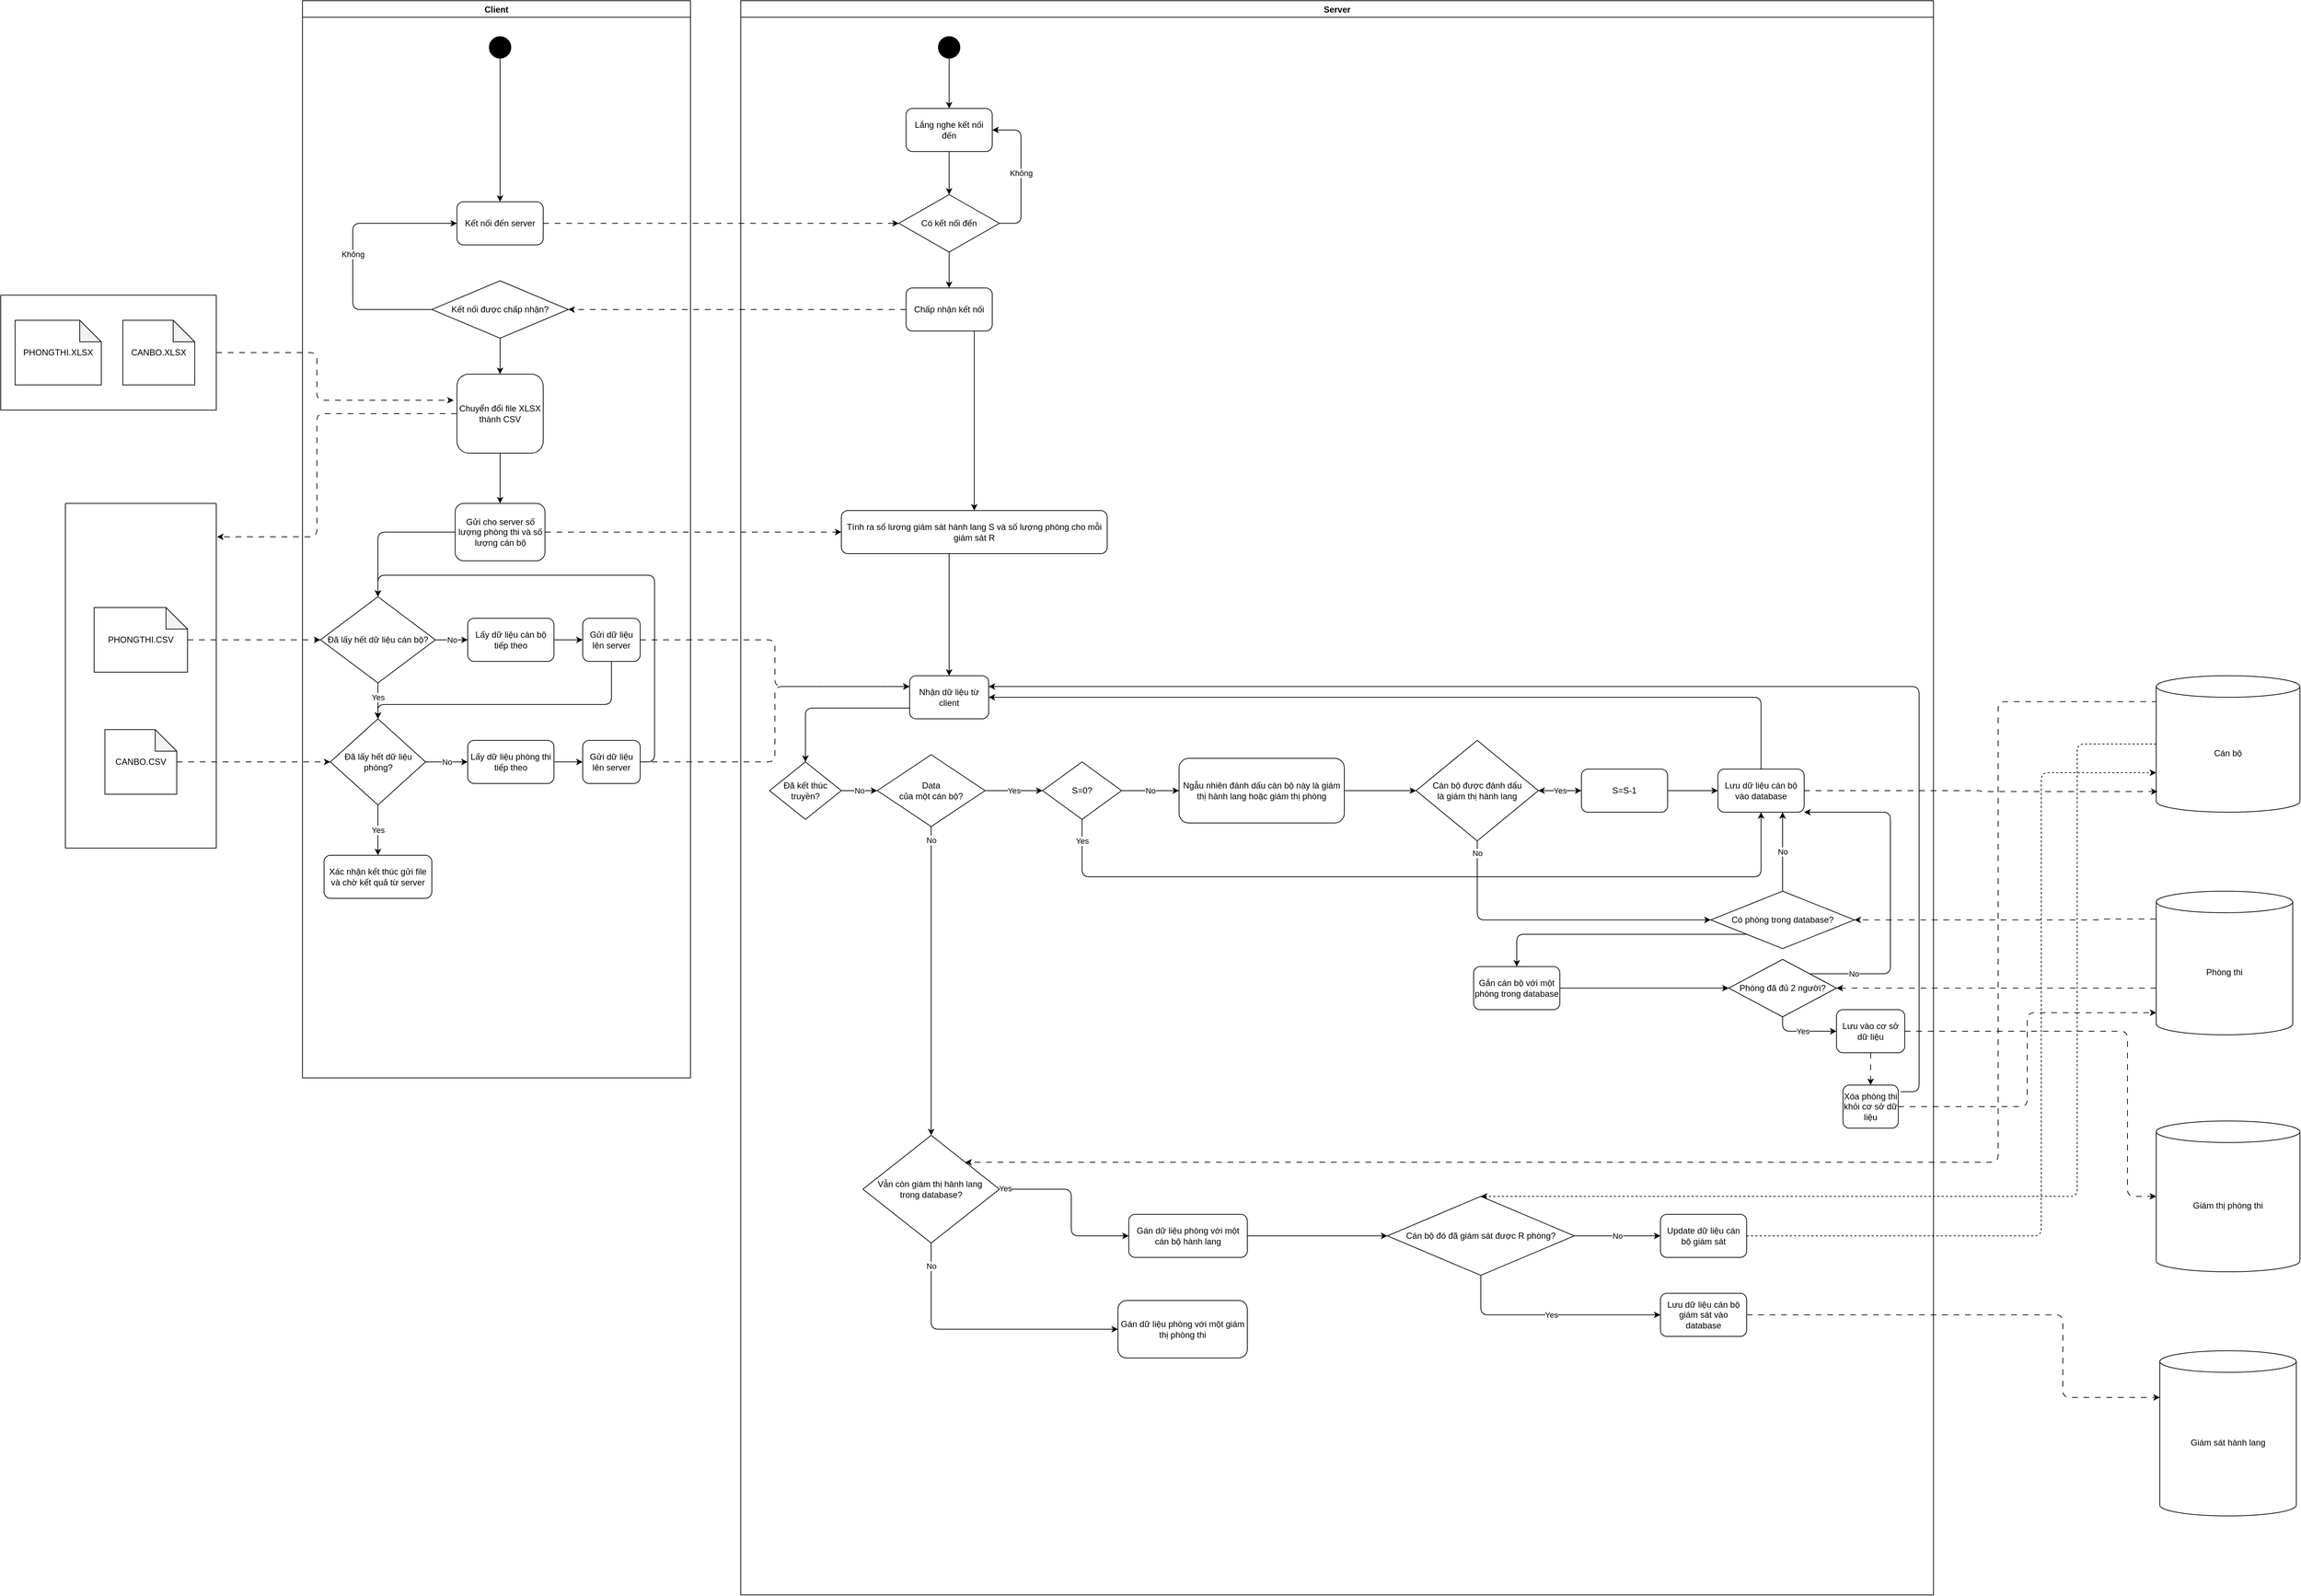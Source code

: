 <mxfile>
    <diagram id="2xVucQChN6g5gajmQN6g" name="Page-1">
        <mxGraphModel dx="2876" dy="1334" grid="1" gridSize="10" guides="1" tooltips="1" connect="1" arrows="1" fold="1" page="0" pageScale="1" pageWidth="850" pageHeight="1100" background="none" math="0" shadow="0">
            <root>
                <mxCell id="0"/>
                <mxCell id="1" parent="0"/>
                <mxCell id="4" value="Client" style="swimlane;movable=1;resizable=1;rotatable=1;deletable=1;editable=1;connectable=1;" parent="1" vertex="1">
                    <mxGeometry x="-80" y="60" width="540" height="1500" as="geometry"/>
                </mxCell>
                <mxCell id="16" style="edgeStyle=elbowEdgeStyle;html=1;entryX=0.5;entryY=0;entryDx=0;entryDy=0;" parent="4" source="7" target="14" edge="1">
                    <mxGeometry relative="1" as="geometry"/>
                </mxCell>
                <mxCell id="7" value="" style="ellipse;fillColor=strokeColor;" parent="4" vertex="1">
                    <mxGeometry x="260" y="50" width="30" height="30" as="geometry"/>
                </mxCell>
                <mxCell id="14" value="Kết nối đến server" style="rounded=1;whiteSpace=wrap;html=1;" parent="4" vertex="1">
                    <mxGeometry x="215" y="280" width="120" height="60" as="geometry"/>
                </mxCell>
                <mxCell id="20" value="Không" style="edgeStyle=elbowEdgeStyle;html=1;entryX=0;entryY=0.5;entryDx=0;entryDy=0;exitX=0;exitY=0.5;exitDx=0;exitDy=0;" parent="4" source="19" target="14" edge="1">
                    <mxGeometry relative="1" as="geometry">
                        <Array as="points">
                            <mxPoint x="70" y="370"/>
                        </Array>
                    </mxGeometry>
                </mxCell>
                <mxCell id="25" style="edgeStyle=none;html=1;entryX=0.5;entryY=0;entryDx=0;entryDy=0;" parent="4" source="19" target="24" edge="1">
                    <mxGeometry relative="1" as="geometry"/>
                </mxCell>
                <mxCell id="19" value="Kết nối được chấp nhận?" style="rhombus;whiteSpace=wrap;html=1;" parent="4" vertex="1">
                    <mxGeometry x="180" y="390" width="190" height="80" as="geometry"/>
                </mxCell>
                <mxCell id="34" style="edgeStyle=elbowEdgeStyle;html=1;entryX=0.5;entryY=0;entryDx=0;entryDy=0;" parent="4" source="24" target="33" edge="1">
                    <mxGeometry relative="1" as="geometry"/>
                </mxCell>
                <mxCell id="24" value="Chuyển đổi file XLSX thành CSV" style="rounded=1;whiteSpace=wrap;html=1;" parent="4" vertex="1">
                    <mxGeometry x="215" y="520" width="120" height="110" as="geometry"/>
                </mxCell>
                <mxCell id="41" style="edgeStyle=elbowEdgeStyle;html=1;entryX=0.5;entryY=0;entryDx=0;entryDy=0;" parent="4" source="33" target="40" edge="1">
                    <mxGeometry relative="1" as="geometry">
                        <Array as="points">
                            <mxPoint x="105" y="740"/>
                        </Array>
                    </mxGeometry>
                </mxCell>
                <mxCell id="33" value="Gửi cho server số lượng phòng thi và số lượng cán bộ" style="rounded=1;whiteSpace=wrap;html=1;" parent="4" vertex="1">
                    <mxGeometry x="212.5" y="700" width="125" height="80" as="geometry"/>
                </mxCell>
                <mxCell id="45" value="Yes" style="edgeStyle=elbowEdgeStyle;html=1;entryX=0.5;entryY=0;entryDx=0;entryDy=0;" parent="4" source="40" target="42" edge="1">
                    <mxGeometry x="-0.2" relative="1" as="geometry">
                        <mxPoint as="offset"/>
                    </mxGeometry>
                </mxCell>
                <mxCell id="51" value="No" style="edgeStyle=elbowEdgeStyle;html=1;entryX=0;entryY=0.5;entryDx=0;entryDy=0;" parent="4" source="40" target="49" edge="1">
                    <mxGeometry relative="1" as="geometry"/>
                </mxCell>
                <mxCell id="40" value="Đã lấy hết dữ liệu cán bộ?" style="rhombus;whiteSpace=wrap;html=1;" parent="4" vertex="1">
                    <mxGeometry x="25" y="830" width="160" height="120" as="geometry"/>
                </mxCell>
                <mxCell id="46" value="Yes" style="edgeStyle=elbowEdgeStyle;html=1;" parent="4" source="42" target="43" edge="1">
                    <mxGeometry relative="1" as="geometry"/>
                </mxCell>
                <mxCell id="52" value="No" style="edgeStyle=elbowEdgeStyle;html=1;entryX=0;entryY=0.5;entryDx=0;entryDy=0;" parent="4" source="42" target="50" edge="1">
                    <mxGeometry relative="1" as="geometry"/>
                </mxCell>
                <mxCell id="42" value="Đã lấy hết dữ liệu phòng?" style="rhombus;whiteSpace=wrap;html=1;" parent="4" vertex="1">
                    <mxGeometry x="38.75" y="1000" width="132.5" height="120" as="geometry"/>
                </mxCell>
                <mxCell id="43" value="Xác nhận kết thúc gửi file và chờ kết quả từ server" style="rounded=1;whiteSpace=wrap;html=1;" parent="4" vertex="1">
                    <mxGeometry x="30" y="1190" width="150" height="60" as="geometry"/>
                </mxCell>
                <mxCell id="55" style="edgeStyle=elbowEdgeStyle;html=1;entryX=0;entryY=0.5;entryDx=0;entryDy=0;" parent="4" source="49" target="54" edge="1">
                    <mxGeometry relative="1" as="geometry"/>
                </mxCell>
                <mxCell id="49" value="Lấy dữ liệu cán bộ tiếp theo" style="rounded=1;whiteSpace=wrap;html=1;" parent="4" vertex="1">
                    <mxGeometry x="230" y="860" width="120" height="60" as="geometry"/>
                </mxCell>
                <mxCell id="56" style="edgeStyle=elbowEdgeStyle;html=1;" parent="4" source="50" target="53" edge="1">
                    <mxGeometry relative="1" as="geometry"/>
                </mxCell>
                <mxCell id="50" value="Lấy dữ liệu phòng thi tiếp theo" style="rounded=1;whiteSpace=wrap;html=1;" parent="4" vertex="1">
                    <mxGeometry x="230" y="1030" width="120" height="60" as="geometry"/>
                </mxCell>
                <mxCell id="61" style="edgeStyle=orthogonalEdgeStyle;html=1;entryX=0.5;entryY=0;entryDx=0;entryDy=0;" parent="4" source="53" target="40" edge="1">
                    <mxGeometry relative="1" as="geometry">
                        <Array as="points">
                            <mxPoint x="490" y="1060"/>
                            <mxPoint x="490" y="800"/>
                            <mxPoint x="105" y="800"/>
                        </Array>
                    </mxGeometry>
                </mxCell>
                <mxCell id="53" value="Gửi dữ liệu lên server" style="rounded=1;whiteSpace=wrap;html=1;" parent="4" vertex="1">
                    <mxGeometry x="390" y="1030" width="80" height="60" as="geometry"/>
                </mxCell>
                <mxCell id="60" style="edgeStyle=orthogonalEdgeStyle;html=1;entryX=0.5;entryY=0;entryDx=0;entryDy=0;" parent="4" source="54" target="42" edge="1">
                    <mxGeometry relative="1" as="geometry">
                        <Array as="points">
                            <mxPoint x="430" y="980"/>
                            <mxPoint x="105" y="980"/>
                        </Array>
                    </mxGeometry>
                </mxCell>
                <mxCell id="54" value="Gửi dữ liệu lên server" style="rounded=1;whiteSpace=wrap;html=1;" parent="4" vertex="1">
                    <mxGeometry x="390" y="860" width="80" height="60" as="geometry"/>
                </mxCell>
                <mxCell id="5" value="Server" style="swimlane;movable=1;resizable=1;rotatable=1;deletable=1;editable=1;connectable=1;" parent="1" vertex="1">
                    <mxGeometry x="530" y="60" width="1660" height="2220" as="geometry"/>
                </mxCell>
                <mxCell id="11" style="edgeStyle=none;html=1;" parent="5" source="8" target="9" edge="1">
                    <mxGeometry relative="1" as="geometry"/>
                </mxCell>
                <mxCell id="8" value="" style="ellipse;fillColor=strokeColor;" parent="5" vertex="1">
                    <mxGeometry x="275" y="50" width="30" height="30" as="geometry"/>
                </mxCell>
                <mxCell id="12" style="edgeStyle=none;html=1;entryX=0.5;entryY=0;entryDx=0;entryDy=0;" parent="5" source="9" target="10" edge="1">
                    <mxGeometry relative="1" as="geometry"/>
                </mxCell>
                <mxCell id="9" value="Lắng nghe kết nối đến" style="rounded=1;whiteSpace=wrap;html=1;" parent="5" vertex="1">
                    <mxGeometry x="230" y="150" width="120" height="60" as="geometry"/>
                </mxCell>
                <mxCell id="13" value="Không" style="edgeStyle=elbowEdgeStyle;html=1;entryX=1;entryY=0.5;entryDx=0;entryDy=0;exitX=1;exitY=0.5;exitDx=0;exitDy=0;" parent="5" source="10" target="9" edge="1">
                    <mxGeometry relative="1" as="geometry">
                        <Array as="points">
                            <mxPoint x="390" y="250"/>
                        </Array>
                    </mxGeometry>
                </mxCell>
                <mxCell id="18" style="edgeStyle=elbowEdgeStyle;html=1;" parent="5" source="10" target="17" edge="1">
                    <mxGeometry relative="1" as="geometry"/>
                </mxCell>
                <mxCell id="10" value="Có kết nối đến" style="rhombus;whiteSpace=wrap;html=1;" parent="5" vertex="1">
                    <mxGeometry x="220" y="270" width="140" height="80" as="geometry"/>
                </mxCell>
                <mxCell id="37" style="edgeStyle=elbowEdgeStyle;html=1;entryX=0.5;entryY=0;entryDx=0;entryDy=0;" parent="5" source="17" target="35" edge="1">
                    <mxGeometry relative="1" as="geometry">
                        <Array as="points">
                            <mxPoint x="325" y="580"/>
                        </Array>
                    </mxGeometry>
                </mxCell>
                <mxCell id="17" value="Chấp nhận kết nối" style="rounded=1;whiteSpace=wrap;html=1;" parent="5" vertex="1">
                    <mxGeometry x="230" y="400" width="120" height="60" as="geometry"/>
                </mxCell>
                <mxCell id="67" style="edgeStyle=elbowEdgeStyle;html=1;entryX=0.5;entryY=0;entryDx=0;entryDy=0;" parent="5" source="35" target="66" edge="1">
                    <mxGeometry relative="1" as="geometry"/>
                </mxCell>
                <mxCell id="35" value="Tính ra số lượng giám sát hành lang S và số lượng phòng cho mỗi giám sát R" style="rounded=1;whiteSpace=wrap;html=1;" parent="5" vertex="1">
                    <mxGeometry x="140" y="710" width="370" height="60" as="geometry"/>
                </mxCell>
                <mxCell id="92" style="edgeStyle=elbowEdgeStyle;html=1;entryX=0.5;entryY=0;entryDx=0;entryDy=0;exitX=0;exitY=0.75;exitDx=0;exitDy=0;" edge="1" parent="5" source="66" target="91">
                    <mxGeometry relative="1" as="geometry">
                        <Array as="points">
                            <mxPoint x="90" y="1020"/>
                        </Array>
                    </mxGeometry>
                </mxCell>
                <mxCell id="66" value="Nhận dữ liệu từ client" style="rounded=1;whiteSpace=wrap;html=1;" parent="5" vertex="1">
                    <mxGeometry x="235" y="940" width="110" height="60" as="geometry"/>
                </mxCell>
                <mxCell id="73" value="Yes" style="edgeStyle=orthogonalEdgeStyle;html=1;" edge="1" parent="5" source="70" target="76">
                    <mxGeometry relative="1" as="geometry">
                        <mxPoint x="270" y="1100" as="targetPoint"/>
                    </mxGeometry>
                </mxCell>
                <mxCell id="100" value="No" style="edgeStyle=elbowEdgeStyle;html=1;entryX=0.5;entryY=0;entryDx=0;entryDy=0;" edge="1" parent="5" source="70" target="101">
                    <mxGeometry x="-0.919" relative="1" as="geometry">
                        <mxPoint x="470" y="1355" as="targetPoint"/>
                        <Array as="points">
                            <mxPoint x="265" y="1240"/>
                        </Array>
                        <mxPoint y="1" as="offset"/>
                    </mxGeometry>
                </mxCell>
                <mxCell id="70" value="Data &lt;br&gt;của một cán bộ?" style="rhombus;whiteSpace=wrap;html=1;" vertex="1" parent="5">
                    <mxGeometry x="190" y="1050" width="150" height="100" as="geometry"/>
                </mxCell>
                <mxCell id="79" value="No" style="edgeStyle=orthogonalEdgeStyle;html=1;" edge="1" parent="5" source="76" target="77">
                    <mxGeometry relative="1" as="geometry"/>
                </mxCell>
                <mxCell id="94" value="Yes" style="edgeStyle=elbowEdgeStyle;html=1;entryX=0.5;entryY=1;entryDx=0;entryDy=0;" edge="1" parent="5" source="76" target="85">
                    <mxGeometry x="-0.946" relative="1" as="geometry">
                        <Array as="points">
                            <mxPoint x="940" y="1220"/>
                        </Array>
                        <mxPoint as="offset"/>
                    </mxGeometry>
                </mxCell>
                <mxCell id="76" value="S=0?" style="rhombus;whiteSpace=wrap;html=1;" vertex="1" parent="5">
                    <mxGeometry x="420" y="1060" width="110" height="80" as="geometry"/>
                </mxCell>
                <mxCell id="81" style="edgeStyle=orthogonalEdgeStyle;html=1;entryX=0;entryY=0.5;entryDx=0;entryDy=0;" edge="1" parent="5" source="77" target="80">
                    <mxGeometry relative="1" as="geometry"/>
                </mxCell>
                <mxCell id="77" value="Ngẫu nhiên đánh dấu cán bộ này là giám thị hành lang hoặc giám thị phòng" style="rounded=1;whiteSpace=wrap;html=1;" vertex="1" parent="5">
                    <mxGeometry x="610" y="1055" width="230" height="90" as="geometry"/>
                </mxCell>
                <mxCell id="83" style="edgeStyle=orthogonalEdgeStyle;html=1;entryX=0;entryY=0.5;entryDx=0;entryDy=0;" edge="1" parent="5" source="80" target="82">
                    <mxGeometry relative="1" as="geometry"/>
                </mxCell>
                <mxCell id="121" value="No" style="edgeStyle=elbowEdgeStyle;html=1;entryX=0;entryY=0.5;entryDx=0;entryDy=0;" edge="1" parent="5" source="80" target="123">
                    <mxGeometry x="-0.921" relative="1" as="geometry">
                        <mxPoint x="1260" y="1280" as="targetPoint"/>
                        <Array as="points">
                            <mxPoint x="1025" y="1240"/>
                        </Array>
                        <mxPoint as="offset"/>
                    </mxGeometry>
                </mxCell>
                <mxCell id="80" value="Cán bộ được đánh dấu &lt;br&gt;là giám thị hành lang" style="rhombus;whiteSpace=wrap;html=1;" vertex="1" parent="5">
                    <mxGeometry x="940" y="1030" width="170" height="140" as="geometry"/>
                </mxCell>
                <mxCell id="86" style="edgeStyle=orthogonalEdgeStyle;html=1;" edge="1" parent="5" source="82" target="85">
                    <mxGeometry relative="1" as="geometry"/>
                </mxCell>
                <mxCell id="118" value="Yes" style="edgeStyle=elbowEdgeStyle;html=1;" edge="1" parent="5" source="82" target="80">
                    <mxGeometry relative="1" as="geometry"/>
                </mxCell>
                <mxCell id="82" value="S=S-1" style="rounded=1;whiteSpace=wrap;html=1;" vertex="1" parent="5">
                    <mxGeometry x="1170" y="1070" width="120" height="60" as="geometry"/>
                </mxCell>
                <mxCell id="90" style="edgeStyle=elbowEdgeStyle;html=1;entryX=1;entryY=0.5;entryDx=0;entryDy=0;" edge="1" parent="5" source="85" target="66">
                    <mxGeometry relative="1" as="geometry">
                        <Array as="points">
                            <mxPoint x="1420" y="1030"/>
                        </Array>
                    </mxGeometry>
                </mxCell>
                <mxCell id="85" value="Lưu dữ liệu cán bộ vào database" style="rounded=1;whiteSpace=wrap;html=1;" vertex="1" parent="5">
                    <mxGeometry x="1360" y="1070" width="120" height="60" as="geometry"/>
                </mxCell>
                <mxCell id="93" value="No" style="edgeStyle=elbowEdgeStyle;html=1;entryX=0;entryY=0.5;entryDx=0;entryDy=0;" edge="1" parent="5" source="91" target="70">
                    <mxGeometry relative="1" as="geometry"/>
                </mxCell>
                <mxCell id="91" value="Đã kết thúc truyền?" style="rhombus;whiteSpace=wrap;html=1;" vertex="1" parent="5">
                    <mxGeometry x="40" y="1060" width="100" height="80" as="geometry"/>
                </mxCell>
                <mxCell id="105" value="Yes" style="edgeStyle=elbowEdgeStyle;html=1;entryX=0;entryY=0.5;entryDx=0;entryDy=0;exitX=1;exitY=0.5;exitDx=0;exitDy=0;" edge="1" parent="5" source="101" target="104">
                    <mxGeometry x="-0.938" relative="1" as="geometry">
                        <Array as="points">
                            <mxPoint x="460" y="1680"/>
                            <mxPoint x="1430" y="1400"/>
                        </Array>
                        <mxPoint y="-1" as="offset"/>
                    </mxGeometry>
                </mxCell>
                <mxCell id="116" value="No" style="edgeStyle=elbowEdgeStyle;html=1;entryX=0;entryY=0.5;entryDx=0;entryDy=0;exitX=0.5;exitY=1;exitDx=0;exitDy=0;" edge="1" parent="5" source="101" target="115">
                    <mxGeometry x="-0.835" relative="1" as="geometry">
                        <Array as="points">
                            <mxPoint x="265" y="1780"/>
                        </Array>
                        <mxPoint as="offset"/>
                    </mxGeometry>
                </mxCell>
                <mxCell id="101" value="Vẫn còn giám thị hành lang&amp;nbsp;&lt;br&gt;trong database?" style="rhombus;whiteSpace=wrap;html=1;" vertex="1" parent="5">
                    <mxGeometry x="170" y="1580" width="190" height="150" as="geometry"/>
                </mxCell>
                <mxCell id="144" style="edgeStyle=elbowEdgeStyle;html=1;" edge="1" parent="5" source="104" target="143">
                    <mxGeometry relative="1" as="geometry"/>
                </mxCell>
                <mxCell id="104" value="Gán dữ liệu phòng với một cán bộ hành lang" style="rounded=1;whiteSpace=wrap;html=1;" vertex="1" parent="5">
                    <mxGeometry x="540" y="1690" width="165" height="60" as="geometry"/>
                </mxCell>
                <mxCell id="115" value="Gán dữ liệu phòng với một giám thị phòng thi" style="rounded=1;whiteSpace=wrap;html=1;" vertex="1" parent="5">
                    <mxGeometry x="525" y="1810" width="180" height="80" as="geometry"/>
                </mxCell>
                <mxCell id="126" value="No" style="edgeStyle=elbowEdgeStyle;html=1;entryX=0.75;entryY=1;entryDx=0;entryDy=0;" edge="1" parent="5" source="123" target="85">
                    <mxGeometry relative="1" as="geometry"/>
                </mxCell>
                <mxCell id="128" style="edgeStyle=elbowEdgeStyle;html=1;entryX=0.5;entryY=0;entryDx=0;entryDy=0;exitX=0;exitY=1;exitDx=0;exitDy=0;" edge="1" parent="5" source="123" target="127">
                    <mxGeometry relative="1" as="geometry">
                        <Array as="points">
                            <mxPoint x="1080" y="1300"/>
                        </Array>
                    </mxGeometry>
                </mxCell>
                <mxCell id="123" value="Có phòng trong database?" style="rhombus;whiteSpace=wrap;html=1;" vertex="1" parent="5">
                    <mxGeometry x="1350" y="1240" width="200" height="80" as="geometry"/>
                </mxCell>
                <mxCell id="131" style="edgeStyle=elbowEdgeStyle;html=1;entryX=0;entryY=0.5;entryDx=0;entryDy=0;" edge="1" parent="5" source="127" target="130">
                    <mxGeometry relative="1" as="geometry"/>
                </mxCell>
                <mxCell id="127" value="Gắn cán bộ với một phòng trong database" style="rounded=1;whiteSpace=wrap;html=1;" vertex="1" parent="5">
                    <mxGeometry x="1020" y="1345" width="120" height="60" as="geometry"/>
                </mxCell>
                <mxCell id="133" value="No" style="edgeStyle=elbowEdgeStyle;html=1;entryX=1;entryY=1;entryDx=0;entryDy=0;exitX=1;exitY=0;exitDx=0;exitDy=0;" edge="1" parent="5" source="130" target="85">
                    <mxGeometry x="-0.727" relative="1" as="geometry">
                        <Array as="points">
                            <mxPoint x="1600" y="1240"/>
                        </Array>
                        <mxPoint x="-1" as="offset"/>
                    </mxGeometry>
                </mxCell>
                <mxCell id="136" value="Yes" style="edgeStyle=elbowEdgeStyle;html=1;entryX=0;entryY=0.5;entryDx=0;entryDy=0;exitX=0.5;exitY=1;exitDx=0;exitDy=0;" edge="1" parent="5" source="130" target="135">
                    <mxGeometry relative="1" as="geometry">
                        <mxPoint x="1450" y="1420" as="sourcePoint"/>
                        <Array as="points">
                            <mxPoint x="1450" y="1430"/>
                        </Array>
                    </mxGeometry>
                </mxCell>
                <mxCell id="130" value="Phòng đã đủ 2 người?" style="rhombus;whiteSpace=wrap;html=1;" vertex="1" parent="5">
                    <mxGeometry x="1375" y="1335" width="150" height="80" as="geometry"/>
                </mxCell>
                <mxCell id="139" style="edgeStyle=elbowEdgeStyle;html=1;entryX=0.5;entryY=0;entryDx=0;entryDy=0;dashed=1;dashPattern=8 8;" edge="1" parent="5" source="135" target="138">
                    <mxGeometry relative="1" as="geometry"/>
                </mxCell>
                <mxCell id="135" value="Lưu vào cơ sở dữ liệu" style="rounded=1;whiteSpace=wrap;html=1;" vertex="1" parent="5">
                    <mxGeometry x="1525" y="1405" width="95" height="60" as="geometry"/>
                </mxCell>
                <mxCell id="142" style="edgeStyle=elbowEdgeStyle;html=1;entryX=1;entryY=0.25;entryDx=0;entryDy=0;exitX=1.047;exitY=0.154;exitDx=0;exitDy=0;exitPerimeter=0;" edge="1" parent="5" source="138" target="66">
                    <mxGeometry relative="1" as="geometry">
                        <Array as="points">
                            <mxPoint x="1640" y="1280"/>
                        </Array>
                    </mxGeometry>
                </mxCell>
                <mxCell id="138" value="Xóa phòng thi khỏi cơ sở dữ liệu" style="rounded=1;whiteSpace=wrap;html=1;" vertex="1" parent="5">
                    <mxGeometry x="1534" y="1510" width="77" height="60" as="geometry"/>
                </mxCell>
                <mxCell id="148" value="No" style="edgeStyle=elbowEdgeStyle;html=1;" edge="1" parent="5" source="143" target="146">
                    <mxGeometry relative="1" as="geometry"/>
                </mxCell>
                <mxCell id="151" value="Yes" style="edgeStyle=elbowEdgeStyle;html=1;entryX=0;entryY=0.5;entryDx=0;entryDy=0;" edge="1" parent="5" source="143" target="149">
                    <mxGeometry relative="1" as="geometry">
                        <Array as="points">
                            <mxPoint x="1030" y="1820"/>
                        </Array>
                    </mxGeometry>
                </mxCell>
                <mxCell id="143" value="Cán bộ đó đã giám sát được R phòng?" style="rhombus;whiteSpace=wrap;html=1;" vertex="1" parent="5">
                    <mxGeometry x="900" y="1665" width="260" height="110" as="geometry"/>
                </mxCell>
                <mxCell id="146" value="Update dữ liệu cán bộ giám sát" style="rounded=1;whiteSpace=wrap;html=1;" vertex="1" parent="5">
                    <mxGeometry x="1280" y="1690" width="120" height="60" as="geometry"/>
                </mxCell>
                <mxCell id="149" value="Lưu dữ liệu cán bộ giám sát vào database" style="rounded=1;whiteSpace=wrap;html=1;" vertex="1" parent="5">
                    <mxGeometry x="1280" y="1800" width="120" height="60" as="geometry"/>
                </mxCell>
                <mxCell id="15" style="edgeStyle=elbowEdgeStyle;html=1;entryX=0;entryY=0.5;entryDx=0;entryDy=0;dashed=1;dashPattern=8 8;" parent="1" source="14" target="10" edge="1">
                    <mxGeometry relative="1" as="geometry"/>
                </mxCell>
                <mxCell id="21" style="edgeStyle=none;html=1;entryX=1;entryY=0.5;entryDx=0;entryDy=0;dashed=1;dashPattern=8 8;" parent="1" source="17" target="19" edge="1">
                    <mxGeometry relative="1" as="geometry"/>
                </mxCell>
                <mxCell id="28" style="edgeStyle=elbowEdgeStyle;html=1;dashed=1;dashPattern=8 8;exitX=1;exitY=0.5;exitDx=0;exitDy=0;entryX=-0.038;entryY=0.331;entryDx=0;entryDy=0;entryPerimeter=0;" parent="1" source="27" target="24" edge="1">
                    <mxGeometry relative="1" as="geometry">
                        <Array as="points">
                            <mxPoint x="-60" y="580"/>
                        </Array>
                    </mxGeometry>
                </mxCell>
                <mxCell id="27" value="" style="swimlane;startSize=0;" parent="1" vertex="1">
                    <mxGeometry x="-500" y="470" width="300" height="160" as="geometry"/>
                </mxCell>
                <mxCell id="23" value="PHONGTHI.XLSX" style="shape=note;whiteSpace=wrap;html=1;backgroundOutline=1;darkOpacity=0.05;" parent="27" vertex="1">
                    <mxGeometry x="20" y="35" width="120" height="90" as="geometry"/>
                </mxCell>
                <mxCell id="22" value="CANBO.XLSX" style="shape=note;whiteSpace=wrap;html=1;backgroundOutline=1;darkOpacity=0.05;" parent="27" vertex="1">
                    <mxGeometry x="170" y="35" width="100" height="90" as="geometry"/>
                </mxCell>
                <mxCell id="31" value="" style="swimlane;startSize=0;" parent="1" vertex="1">
                    <mxGeometry x="-410" y="760" width="210" height="480" as="geometry"/>
                </mxCell>
                <mxCell id="29" value="PHONGTHI.CSV" style="shape=note;whiteSpace=wrap;html=1;backgroundOutline=1;darkOpacity=0.05;" parent="31" vertex="1">
                    <mxGeometry x="40" y="145" width="130" height="90" as="geometry"/>
                </mxCell>
                <mxCell id="30" value="CANBO.CSV" style="shape=note;whiteSpace=wrap;html=1;backgroundOutline=1;darkOpacity=0.05;" parent="31" vertex="1">
                    <mxGeometry x="55" y="315" width="100" height="90" as="geometry"/>
                </mxCell>
                <mxCell id="32" style="edgeStyle=elbowEdgeStyle;html=1;entryX=1.005;entryY=0.097;entryDx=0;entryDy=0;dashed=1;dashPattern=8 8;entryPerimeter=0;" parent="1" source="24" target="31" edge="1">
                    <mxGeometry relative="1" as="geometry">
                        <Array as="points">
                            <mxPoint x="-60" y="710"/>
                        </Array>
                    </mxGeometry>
                </mxCell>
                <mxCell id="36" style="edgeStyle=elbowEdgeStyle;html=1;entryX=0;entryY=0.5;entryDx=0;entryDy=0;dashed=1;dashPattern=8 8;" parent="1" source="33" target="35" edge="1">
                    <mxGeometry relative="1" as="geometry"/>
                </mxCell>
                <mxCell id="68" style="edgeStyle=elbowEdgeStyle;html=1;entryX=0;entryY=0.25;entryDx=0;entryDy=0;dashed=1;dashPattern=8 8;" parent="1" source="54" target="66" edge="1">
                    <mxGeometry relative="1" as="geometry"/>
                </mxCell>
                <mxCell id="69" style="edgeStyle=elbowEdgeStyle;html=1;entryX=0;entryY=0.25;entryDx=0;entryDy=0;dashed=1;dashPattern=8 8;" parent="1" source="53" target="66" edge="1">
                    <mxGeometry relative="1" as="geometry"/>
                </mxCell>
                <mxCell id="103" style="edgeStyle=elbowEdgeStyle;html=1;dashed=1;dashPattern=8 8;entryX=1;entryY=0;entryDx=0;entryDy=0;exitX=0.009;exitY=0.19;exitDx=0;exitDy=0;exitPerimeter=0;" edge="1" parent="1" source="88" target="101">
                    <mxGeometry relative="1" as="geometry">
                        <mxPoint x="1020" y="1360" as="targetPoint"/>
                        <Array as="points">
                            <mxPoint x="2280" y="1130"/>
                        </Array>
                    </mxGeometry>
                </mxCell>
                <mxCell id="145" style="edgeStyle=elbowEdgeStyle;html=1;entryX=0.5;entryY=0;entryDx=0;entryDy=0;dashed=1;" edge="1" parent="1" source="88" target="143">
                    <mxGeometry relative="1" as="geometry">
                        <Array as="points">
                            <mxPoint x="2390" y="1450"/>
                        </Array>
                    </mxGeometry>
                </mxCell>
                <mxCell id="88" value="Cán bộ" style="shape=cylinder3;whiteSpace=wrap;html=1;boundedLbl=1;backgroundOutline=1;size=15;" vertex="1" parent="1">
                    <mxGeometry x="2500" y="1000" width="200" height="190" as="geometry"/>
                </mxCell>
                <mxCell id="89" style="edgeStyle=elbowEdgeStyle;html=1;dashed=1;dashPattern=8 8;entryX=0.009;entryY=0.849;entryDx=0;entryDy=0;entryPerimeter=0;" edge="1" parent="1" source="85" target="88">
                    <mxGeometry relative="1" as="geometry"/>
                </mxCell>
                <mxCell id="97" style="edgeStyle=elbowEdgeStyle;html=1;entryX=0;entryY=0.5;entryDx=0;entryDy=0;dashed=1;dashPattern=8 8;" edge="1" parent="1" source="29" target="40">
                    <mxGeometry relative="1" as="geometry"/>
                </mxCell>
                <mxCell id="98" style="edgeStyle=elbowEdgeStyle;html=1;entryX=0;entryY=0.5;entryDx=0;entryDy=0;dashed=1;dashPattern=8 8;" edge="1" parent="1" source="30" target="42">
                    <mxGeometry relative="1" as="geometry"/>
                </mxCell>
                <mxCell id="124" style="edgeStyle=elbowEdgeStyle;html=1;entryX=1;entryY=0.5;entryDx=0;entryDy=0;dashed=1;dashPattern=8 8;exitX=-0.003;exitY=0.194;exitDx=0;exitDy=0;exitPerimeter=0;" edge="1" parent="1" source="109" target="123">
                    <mxGeometry relative="1" as="geometry">
                        <Array as="points">
                            <mxPoint x="2420" y="1370"/>
                        </Array>
                    </mxGeometry>
                </mxCell>
                <mxCell id="132" style="edgeStyle=elbowEdgeStyle;html=1;entryX=1;entryY=0.5;entryDx=0;entryDy=0;dashed=1;dashPattern=8 8;exitX=0;exitY=0;exitDx=0;exitDy=135;exitPerimeter=0;" edge="1" parent="1" source="109" target="130">
                    <mxGeometry relative="1" as="geometry">
                        <Array as="points">
                            <mxPoint x="2200" y="1465"/>
                        </Array>
                    </mxGeometry>
                </mxCell>
                <mxCell id="109" value="Phòng thi" style="shape=cylinder3;whiteSpace=wrap;html=1;boundedLbl=1;backgroundOutline=1;size=15;" vertex="1" parent="1">
                    <mxGeometry x="2500" y="1300" width="190" height="200" as="geometry"/>
                </mxCell>
                <mxCell id="134" value="Giám thị phòng thi" style="shape=cylinder3;whiteSpace=wrap;html=1;boundedLbl=1;backgroundOutline=1;size=15;" vertex="1" parent="1">
                    <mxGeometry x="2500" y="1620" width="200" height="210" as="geometry"/>
                </mxCell>
                <mxCell id="137" style="edgeStyle=elbowEdgeStyle;html=1;entryX=0;entryY=0.5;entryDx=0;entryDy=0;entryPerimeter=0;dashed=1;dashPattern=8 8;" edge="1" parent="1" source="135" target="134">
                    <mxGeometry relative="1" as="geometry">
                        <Array as="points">
                            <mxPoint x="2460" y="1620"/>
                        </Array>
                    </mxGeometry>
                </mxCell>
                <mxCell id="141" style="edgeStyle=elbowEdgeStyle;html=1;entryX=0.001;entryY=0.846;entryDx=0;entryDy=0;entryPerimeter=0;dashed=1;dashPattern=8 8;" edge="1" parent="1" source="138" target="109">
                    <mxGeometry relative="1" as="geometry"/>
                </mxCell>
                <mxCell id="147" style="edgeStyle=elbowEdgeStyle;html=1;entryX=0;entryY=0;entryDx=0;entryDy=135;entryPerimeter=0;dashed=1;" edge="1" parent="1" source="146" target="88">
                    <mxGeometry relative="1" as="geometry">
                        <Array as="points">
                            <mxPoint x="2340" y="1460"/>
                        </Array>
                    </mxGeometry>
                </mxCell>
                <mxCell id="150" value="Giám sát hành lang" style="shape=cylinder3;whiteSpace=wrap;html=1;boundedLbl=1;backgroundOutline=1;size=15;" vertex="1" parent="1">
                    <mxGeometry x="2505" y="1940" width="190" height="230" as="geometry"/>
                </mxCell>
                <mxCell id="152" style="edgeStyle=elbowEdgeStyle;html=1;entryX=0;entryY=0;entryDx=0;entryDy=65;entryPerimeter=0;dashed=1;dashPattern=8 8;" edge="1" parent="1" source="149" target="150">
                    <mxGeometry relative="1" as="geometry">
                        <Array as="points">
                            <mxPoint x="2370" y="1950"/>
                        </Array>
                    </mxGeometry>
                </mxCell>
            </root>
        </mxGraphModel>
    </diagram>
</mxfile>